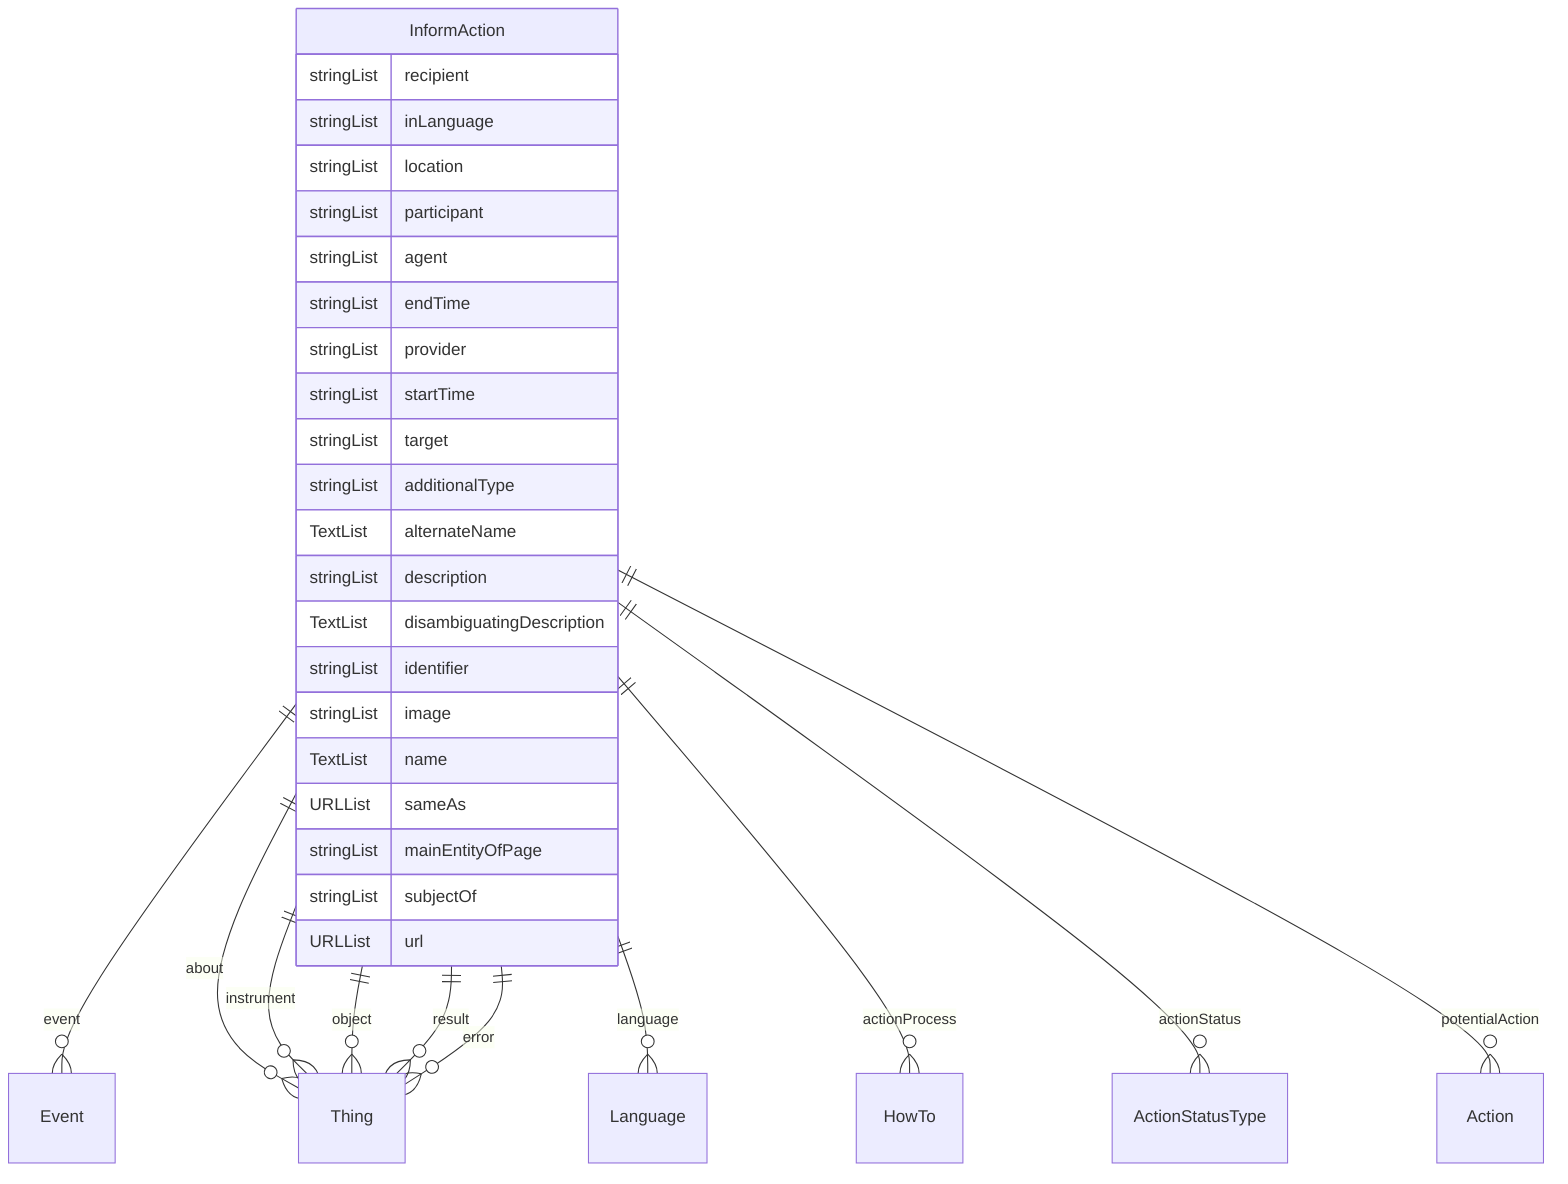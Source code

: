 erDiagram
InformAction {
    stringList recipient  
    stringList inLanguage  
    stringList location  
    stringList participant  
    stringList agent  
    stringList endTime  
    stringList provider  
    stringList startTime  
    stringList target  
    stringList additionalType  
    TextList alternateName  
    stringList description  
    TextList disambiguatingDescription  
    stringList identifier  
    stringList image  
    TextList name  
    URLList sameAs  
    stringList mainEntityOfPage  
    stringList subjectOf  
    URLList url  
}

InformAction ||--}o Event : "event"
InformAction ||--}o Thing : "about"
InformAction ||--}o Language : "language"
InformAction ||--}o Thing : "instrument"
InformAction ||--}o Thing : "object"
InformAction ||--}o Thing : "result"
InformAction ||--}o HowTo : "actionProcess"
InformAction ||--}o ActionStatusType : "actionStatus"
InformAction ||--}o Thing : "error"
InformAction ||--}o Action : "potentialAction"